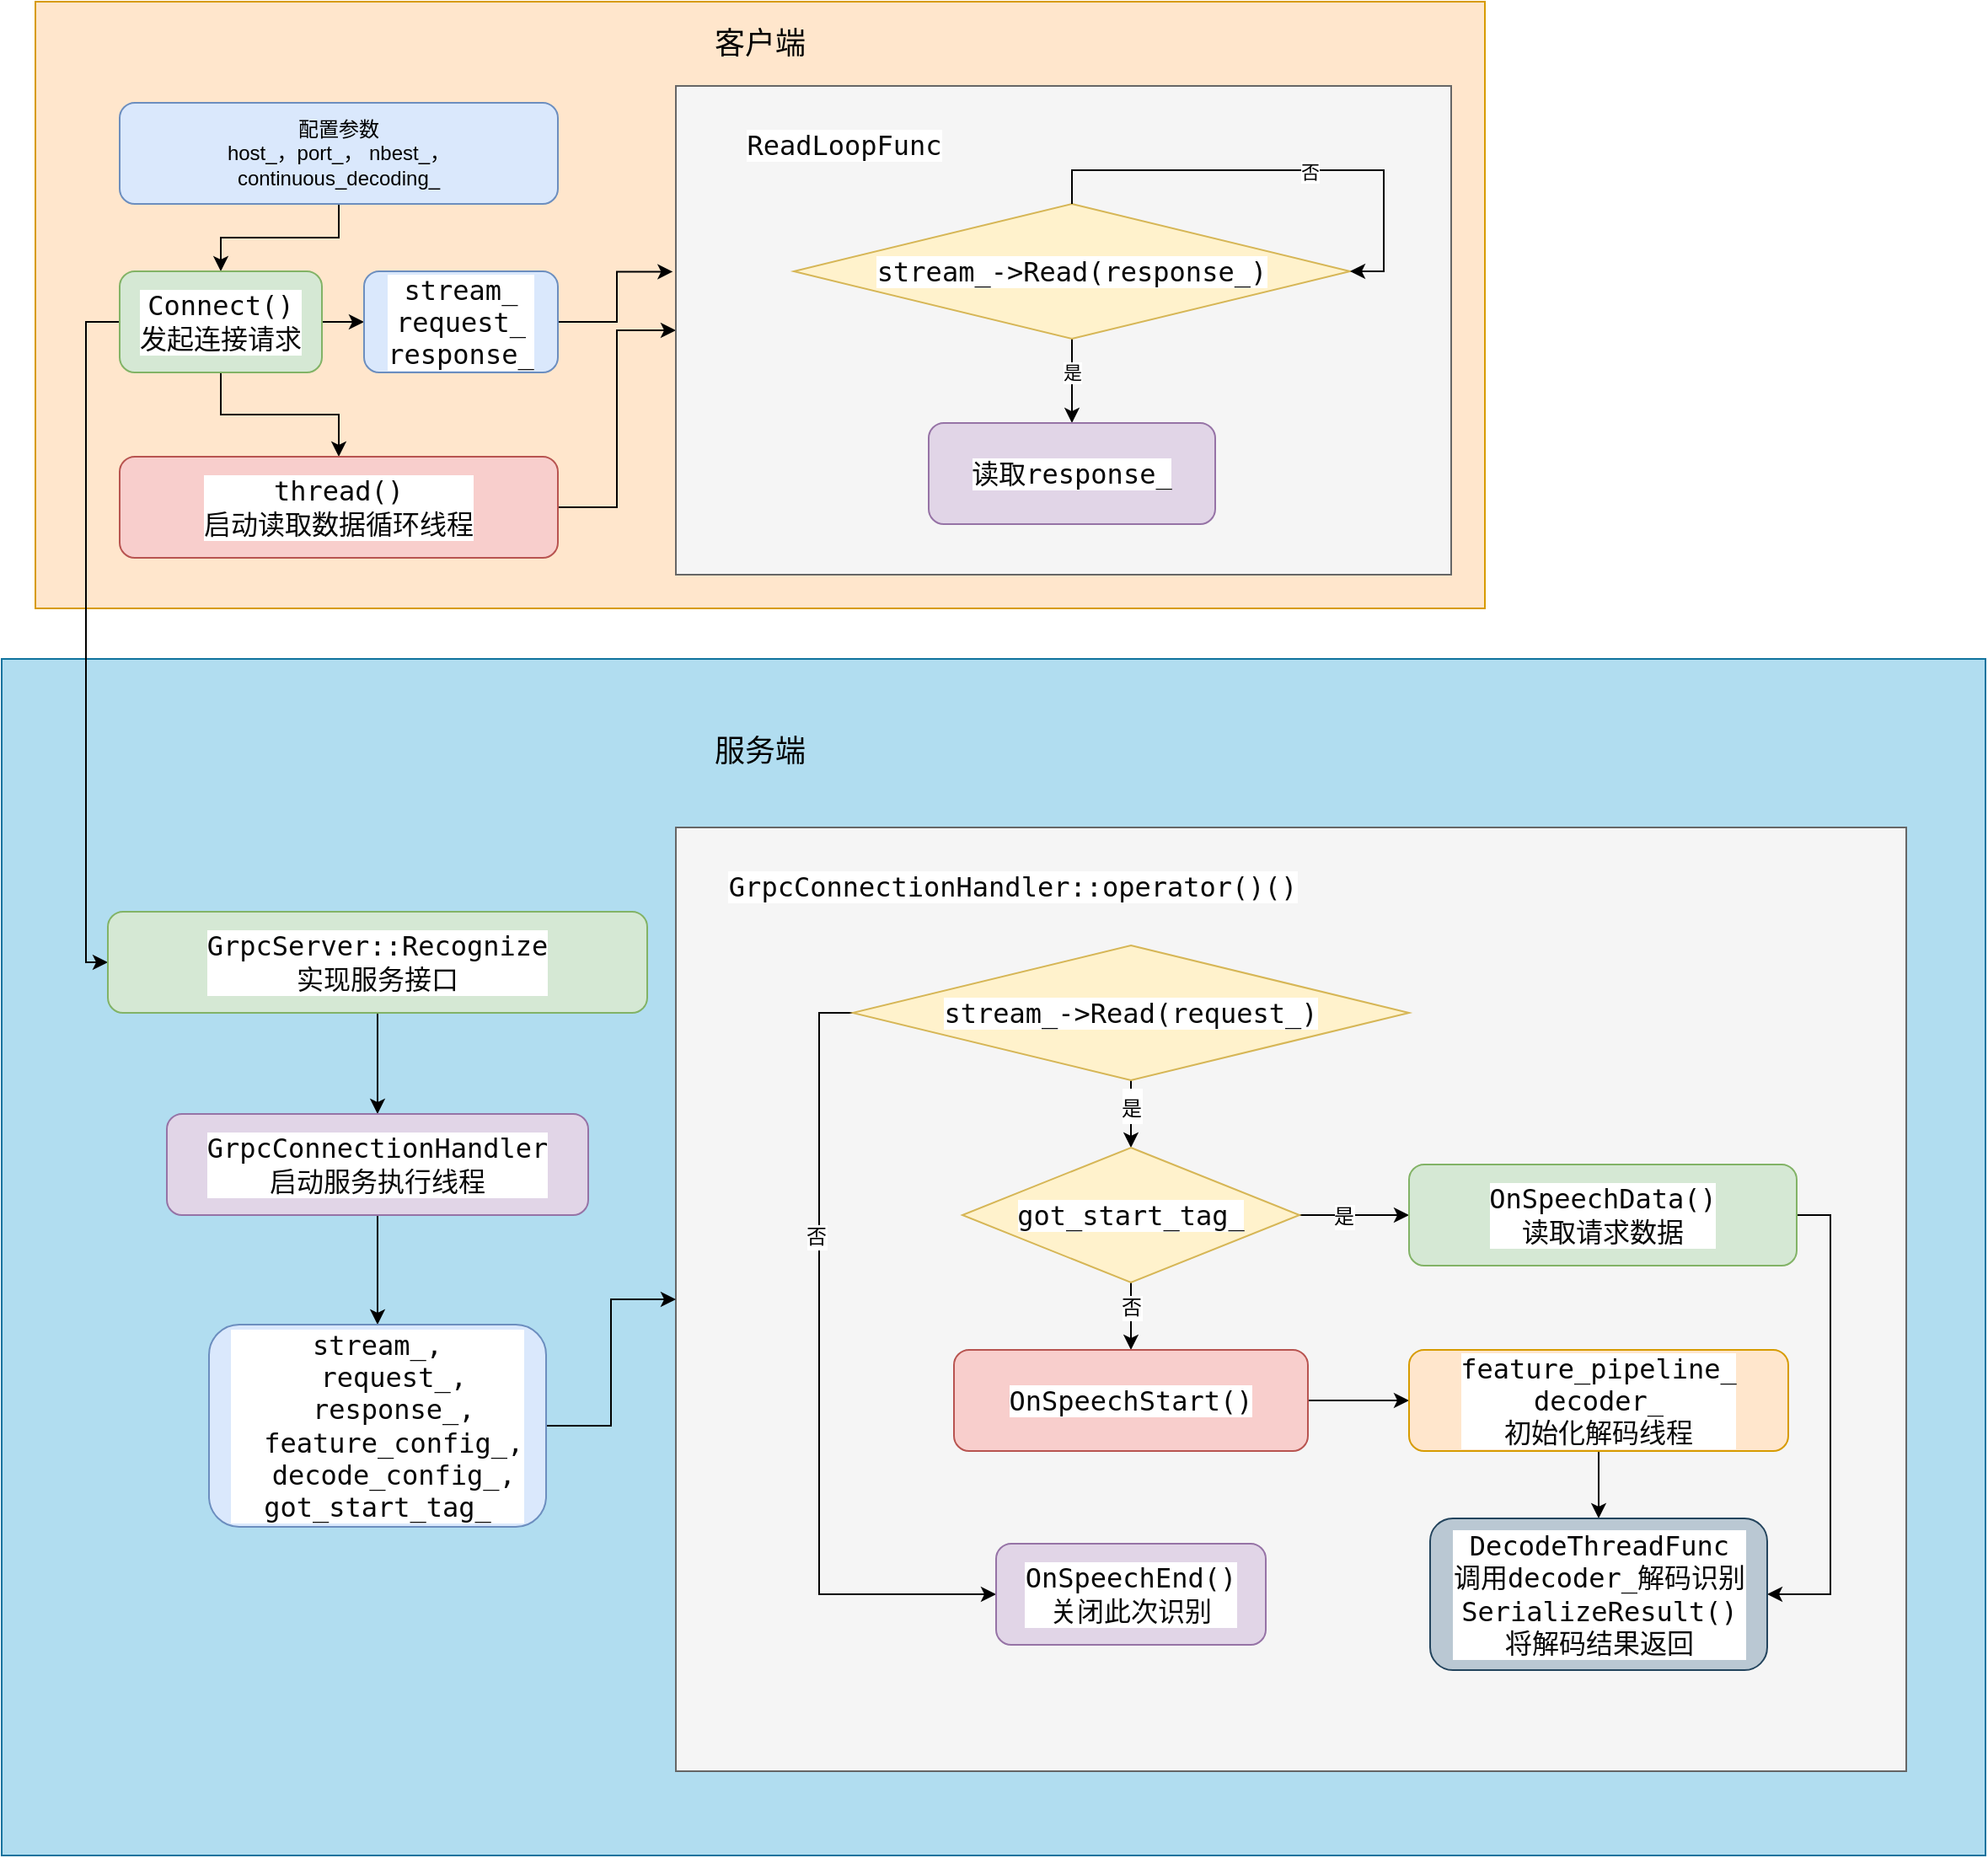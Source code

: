 <mxfile version="20.8.10" type="device"><diagram name="Page-1" id="wCFM4Fo6S6ybxxAMdas3"><mxGraphModel dx="2543" dy="1249" grid="1" gridSize="10" guides="1" tooltips="1" connect="1" arrows="1" fold="1" page="1" pageScale="1" pageWidth="827" pageHeight="1169" math="0" shadow="0"><root><mxCell id="0"/><mxCell id="1" parent="0"/><mxCell id="Rq1f9XTeJaw5Hnj1ytmk-57" value="" style="rounded=0;whiteSpace=wrap;html=1;fontSize=12;fillColor=#b1ddf0;strokeColor=#10739e;" vertex="1" parent="1"><mxGeometry x="30" y="400" width="1177" height="710" as="geometry"/></mxCell><mxCell id="Rq1f9XTeJaw5Hnj1ytmk-22" value="" style="rounded=0;whiteSpace=wrap;html=1;fillColor=#ffe6cc;strokeColor=#d79b00;" vertex="1" parent="1"><mxGeometry x="50" y="10" width="860" height="360" as="geometry"/></mxCell><mxCell id="Rq1f9XTeJaw5Hnj1ytmk-17" style="edgeStyle=orthogonalEdgeStyle;rounded=0;orthogonalLoop=1;jettySize=auto;html=1;entryX=0.5;entryY=0;entryDx=0;entryDy=0;" edge="1" parent="1" source="Rq1f9XTeJaw5Hnj1ytmk-1" target="Rq1f9XTeJaw5Hnj1ytmk-3"><mxGeometry relative="1" as="geometry"/></mxCell><mxCell id="Rq1f9XTeJaw5Hnj1ytmk-1" value="&lt;div&gt;配置参数&lt;/div&gt;&lt;div&gt;host_，port_， nbest_，&lt;/div&gt;&lt;div&gt;continuous_decoding_&lt;br&gt;&lt;/div&gt;" style="rounded=1;whiteSpace=wrap;html=1;fillColor=#dae8fc;strokeColor=#6c8ebf;" vertex="1" parent="1"><mxGeometry x="100" y="70" width="260" height="60" as="geometry"/></mxCell><mxCell id="Rq1f9XTeJaw5Hnj1ytmk-18" style="edgeStyle=orthogonalEdgeStyle;rounded=0;orthogonalLoop=1;jettySize=auto;html=1;exitX=0.5;exitY=1;exitDx=0;exitDy=0;entryX=0.5;entryY=0;entryDx=0;entryDy=0;" edge="1" parent="1" source="Rq1f9XTeJaw5Hnj1ytmk-3" target="Rq1f9XTeJaw5Hnj1ytmk-5"><mxGeometry relative="1" as="geometry"/></mxCell><mxCell id="Rq1f9XTeJaw5Hnj1ytmk-19" style="edgeStyle=orthogonalEdgeStyle;rounded=0;orthogonalLoop=1;jettySize=auto;html=1;exitX=1;exitY=0.5;exitDx=0;exitDy=0;entryX=0;entryY=0.5;entryDx=0;entryDy=0;" edge="1" parent="1" source="Rq1f9XTeJaw5Hnj1ytmk-3" target="Rq1f9XTeJaw5Hnj1ytmk-8"><mxGeometry relative="1" as="geometry"/></mxCell><mxCell id="Rq1f9XTeJaw5Hnj1ytmk-59" style="edgeStyle=orthogonalEdgeStyle;rounded=0;orthogonalLoop=1;jettySize=auto;html=1;exitX=0;exitY=0.5;exitDx=0;exitDy=0;entryX=0;entryY=0.5;entryDx=0;entryDy=0;fontSize=12;" edge="1" parent="1" source="Rq1f9XTeJaw5Hnj1ytmk-3" target="Rq1f9XTeJaw5Hnj1ytmk-24"><mxGeometry relative="1" as="geometry"/></mxCell><mxCell id="Rq1f9XTeJaw5Hnj1ytmk-3" value="&lt;pre style=&quot;background-color:#ffffff;color:#080808;font-family:'JetBrains Mono',monospace;font-size:12.0pt;&quot;&gt;Connect()&lt;br&gt;发起连接请求&lt;br&gt;&lt;/pre&gt;" style="rounded=1;whiteSpace=wrap;html=1;fillColor=#d5e8d4;strokeColor=#82b366;" vertex="1" parent="1"><mxGeometry x="100" y="170" width="120" height="60" as="geometry"/></mxCell><mxCell id="Rq1f9XTeJaw5Hnj1ytmk-21" style="edgeStyle=orthogonalEdgeStyle;rounded=0;orthogonalLoop=1;jettySize=auto;html=1;entryX=0;entryY=0.5;entryDx=0;entryDy=0;" edge="1" parent="1" source="Rq1f9XTeJaw5Hnj1ytmk-5" target="Rq1f9XTeJaw5Hnj1ytmk-7"><mxGeometry relative="1" as="geometry"/></mxCell><mxCell id="Rq1f9XTeJaw5Hnj1ytmk-5" value="&lt;pre style=&quot;background-color:#ffffff;color:#080808;font-family:'JetBrains Mono',monospace;font-size:12.0pt;&quot;&gt;thread()&lt;br&gt;启动读取数据循环线程&lt;br&gt;&lt;/pre&gt;" style="rounded=1;whiteSpace=wrap;html=1;fillColor=#f8cecc;strokeColor=#b85450;" vertex="1" parent="1"><mxGeometry x="100" y="280" width="260" height="60" as="geometry"/></mxCell><mxCell id="Rq1f9XTeJaw5Hnj1ytmk-7" value="" style="rounded=0;whiteSpace=wrap;html=1;align=left;fillColor=#f5f5f5;fontColor=#333333;strokeColor=#666666;" vertex="1" parent="1"><mxGeometry x="430" y="60" width="460" height="290" as="geometry"/></mxCell><mxCell id="Rq1f9XTeJaw5Hnj1ytmk-20" style="edgeStyle=orthogonalEdgeStyle;rounded=0;orthogonalLoop=1;jettySize=auto;html=1;exitX=1;exitY=0.5;exitDx=0;exitDy=0;entryX=-0.004;entryY=0.38;entryDx=0;entryDy=0;entryPerimeter=0;" edge="1" parent="1" source="Rq1f9XTeJaw5Hnj1ytmk-8" target="Rq1f9XTeJaw5Hnj1ytmk-7"><mxGeometry relative="1" as="geometry"/></mxCell><mxCell id="Rq1f9XTeJaw5Hnj1ytmk-8" value="&lt;pre style=&quot;background-color:#ffffff;color:#080808;font-family:'JetBrains Mono',monospace;font-size:12.0pt;&quot;&gt;stream_&lt;br&gt;request_&lt;br&gt;response_&lt;/pre&gt;" style="rounded=1;whiteSpace=wrap;html=1;fillColor=#dae8fc;strokeColor=#6c8ebf;" vertex="1" parent="1"><mxGeometry x="245" y="170" width="115" height="60" as="geometry"/></mxCell><mxCell id="Rq1f9XTeJaw5Hnj1ytmk-14" style="edgeStyle=orthogonalEdgeStyle;rounded=0;orthogonalLoop=1;jettySize=auto;html=1;exitX=0.5;exitY=1;exitDx=0;exitDy=0;" edge="1" parent="1" source="Rq1f9XTeJaw5Hnj1ytmk-9" target="Rq1f9XTeJaw5Hnj1ytmk-13"><mxGeometry relative="1" as="geometry"/></mxCell><mxCell id="Rq1f9XTeJaw5Hnj1ytmk-15" value="是" style="edgeLabel;html=1;align=center;verticalAlign=middle;resizable=0;points=[];" vertex="1" connectable="0" parent="Rq1f9XTeJaw5Hnj1ytmk-14"><mxGeometry x="-0.2" relative="1" as="geometry"><mxPoint as="offset"/></mxGeometry></mxCell><mxCell id="Rq1f9XTeJaw5Hnj1ytmk-9" value="&lt;pre style=&quot;background-color:#ffffff;color:#080808;font-family:'JetBrains Mono',monospace;font-size:12.0pt;&quot;&gt;stream_-&amp;gt;Read(response_)&lt;/pre&gt;" style="rhombus;whiteSpace=wrap;html=1;fillColor=#fff2cc;strokeColor=#d6b656;" vertex="1" parent="1"><mxGeometry x="500" y="130" width="330" height="80" as="geometry"/></mxCell><mxCell id="Rq1f9XTeJaw5Hnj1ytmk-11" style="edgeStyle=orthogonalEdgeStyle;rounded=0;orthogonalLoop=1;jettySize=auto;html=1;entryX=1;entryY=0.5;entryDx=0;entryDy=0;" edge="1" parent="1" source="Rq1f9XTeJaw5Hnj1ytmk-9" target="Rq1f9XTeJaw5Hnj1ytmk-9"><mxGeometry relative="1" as="geometry"/></mxCell><mxCell id="Rq1f9XTeJaw5Hnj1ytmk-12" value="否" style="edgeLabel;html=1;align=center;verticalAlign=middle;resizable=0;points=[];" vertex="1" connectable="0" parent="Rq1f9XTeJaw5Hnj1ytmk-11"><mxGeometry x="0.125" y="-1" relative="1" as="geometry"><mxPoint as="offset"/></mxGeometry></mxCell><mxCell id="Rq1f9XTeJaw5Hnj1ytmk-13" value="&lt;pre style=&quot;background-color:#ffffff;color:#080808;font-family:'JetBrains Mono',monospace;font-size:12.0pt;&quot;&gt;读取response_&lt;/pre&gt;" style="rounded=1;whiteSpace=wrap;html=1;fillColor=#e1d5e7;strokeColor=#9673a6;" vertex="1" parent="1"><mxGeometry x="580" y="260" width="170" height="60" as="geometry"/></mxCell><mxCell id="Rq1f9XTeJaw5Hnj1ytmk-16" value="&lt;pre style=&quot;background-color:#ffffff;color:#080808;font-family:'JetBrains Mono',monospace;font-size:12.0pt;&quot;&gt;ReadLoopFunc&lt;/pre&gt;" style="text;html=1;strokeColor=none;fillColor=none;align=center;verticalAlign=middle;whiteSpace=wrap;rounded=0;" vertex="1" parent="1"><mxGeometry x="500" y="80" width="60" height="30" as="geometry"/></mxCell><mxCell id="Rq1f9XTeJaw5Hnj1ytmk-23" value="&lt;font style=&quot;font-size: 18px;&quot;&gt;客户端&lt;/font&gt;" style="text;html=1;strokeColor=none;fillColor=none;align=center;verticalAlign=middle;whiteSpace=wrap;rounded=0;" vertex="1" parent="1"><mxGeometry x="450" y="20" width="60" height="30" as="geometry"/></mxCell><mxCell id="Rq1f9XTeJaw5Hnj1ytmk-30" style="edgeStyle=orthogonalEdgeStyle;rounded=0;orthogonalLoop=1;jettySize=auto;html=1;exitX=0.5;exitY=1;exitDx=0;exitDy=0;entryX=0.5;entryY=0;entryDx=0;entryDy=0;fontSize=18;" edge="1" parent="1" source="Rq1f9XTeJaw5Hnj1ytmk-24" target="Rq1f9XTeJaw5Hnj1ytmk-25"><mxGeometry relative="1" as="geometry"/></mxCell><mxCell id="Rq1f9XTeJaw5Hnj1ytmk-24" value="&lt;pre style=&quot;background-color:#ffffff;color:#080808;font-family:'JetBrains Mono',monospace;font-size:12.0pt;&quot;&gt;GrpcServer::Recognize&lt;br&gt;实现服务接口&lt;br&gt;&lt;/pre&gt;" style="rounded=1;whiteSpace=wrap;html=1;fontSize=18;fillColor=#d5e8d4;strokeColor=#82b366;" vertex="1" parent="1"><mxGeometry x="93" y="550" width="320" height="60" as="geometry"/></mxCell><mxCell id="Rq1f9XTeJaw5Hnj1ytmk-29" style="edgeStyle=orthogonalEdgeStyle;rounded=0;orthogonalLoop=1;jettySize=auto;html=1;exitX=0.5;exitY=1;exitDx=0;exitDy=0;entryX=0.5;entryY=0;entryDx=0;entryDy=0;fontSize=18;" edge="1" parent="1" source="Rq1f9XTeJaw5Hnj1ytmk-25" target="Rq1f9XTeJaw5Hnj1ytmk-28"><mxGeometry relative="1" as="geometry"/></mxCell><mxCell id="Rq1f9XTeJaw5Hnj1ytmk-25" value="&lt;pre style=&quot;background-color:#ffffff;color:#080808;font-family:'JetBrains Mono',monospace;font-size:12.0pt;&quot;&gt;GrpcConnectionHandler&lt;br&gt;启动服务执行线程&lt;br&gt;&lt;/pre&gt;" style="rounded=1;whiteSpace=wrap;html=1;fontSize=18;fillColor=#e1d5e7;strokeColor=#9673a6;" vertex="1" parent="1"><mxGeometry x="128" y="670" width="250" height="60" as="geometry"/></mxCell><mxCell id="Rq1f9XTeJaw5Hnj1ytmk-27" value="" style="rounded=0;whiteSpace=wrap;html=1;fontSize=18;fillColor=#f5f5f5;fontColor=#333333;strokeColor=#666666;" vertex="1" parent="1"><mxGeometry x="430" y="500" width="730" height="560" as="geometry"/></mxCell><mxCell id="Rq1f9XTeJaw5Hnj1ytmk-55" style="edgeStyle=orthogonalEdgeStyle;rounded=0;orthogonalLoop=1;jettySize=auto;html=1;exitX=1;exitY=0.5;exitDx=0;exitDy=0;entryX=0;entryY=0.5;entryDx=0;entryDy=0;fontSize=12;" edge="1" parent="1" source="Rq1f9XTeJaw5Hnj1ytmk-28" target="Rq1f9XTeJaw5Hnj1ytmk-27"><mxGeometry relative="1" as="geometry"/></mxCell><mxCell id="Rq1f9XTeJaw5Hnj1ytmk-28" value="&lt;pre style=&quot;background-color:#ffffff;color:#080808;font-family:'JetBrains Mono',monospace;font-size:12.0pt;&quot;&gt;stream_,&lt;br&gt;  request_,&lt;br&gt;  response_,&lt;br&gt;  feature_config_,&lt;br&gt;  decode_config_,&lt;br&gt;got_start_tag_&lt;/pre&gt;" style="rounded=1;whiteSpace=wrap;html=1;fontSize=18;fillColor=#dae8fc;strokeColor=#6c8ebf;gradientColor=none;fillStyle=auto;" vertex="1" parent="1"><mxGeometry x="153" y="795" width="200" height="120" as="geometry"/></mxCell><mxCell id="Rq1f9XTeJaw5Hnj1ytmk-35" style="edgeStyle=orthogonalEdgeStyle;rounded=0;orthogonalLoop=1;jettySize=auto;html=1;exitX=0.5;exitY=1;exitDx=0;exitDy=0;entryX=0.5;entryY=0;entryDx=0;entryDy=0;fontSize=18;" edge="1" parent="1" source="Rq1f9XTeJaw5Hnj1ytmk-31" target="Rq1f9XTeJaw5Hnj1ytmk-34"><mxGeometry relative="1" as="geometry"/></mxCell><mxCell id="Rq1f9XTeJaw5Hnj1ytmk-36" value="&lt;font style=&quot;font-size: 12px;&quot;&gt;是&lt;/font&gt;" style="edgeLabel;html=1;align=center;verticalAlign=middle;resizable=0;points=[];fontSize=18;" vertex="1" connectable="0" parent="Rq1f9XTeJaw5Hnj1ytmk-35"><mxGeometry x="-0.277" relative="1" as="geometry"><mxPoint as="offset"/></mxGeometry></mxCell><mxCell id="Rq1f9XTeJaw5Hnj1ytmk-53" style="edgeStyle=orthogonalEdgeStyle;rounded=0;orthogonalLoop=1;jettySize=auto;html=1;exitX=0;exitY=0.5;exitDx=0;exitDy=0;entryX=0;entryY=0.5;entryDx=0;entryDy=0;fontSize=12;" edge="1" parent="1" source="Rq1f9XTeJaw5Hnj1ytmk-31" target="Rq1f9XTeJaw5Hnj1ytmk-49"><mxGeometry relative="1" as="geometry"/></mxCell><mxCell id="Rq1f9XTeJaw5Hnj1ytmk-54" value="否" style="edgeLabel;html=1;align=center;verticalAlign=middle;resizable=0;points=[];fontSize=12;" vertex="1" connectable="0" parent="Rq1f9XTeJaw5Hnj1ytmk-53"><mxGeometry x="-0.348" y="-2" relative="1" as="geometry"><mxPoint as="offset"/></mxGeometry></mxCell><mxCell id="Rq1f9XTeJaw5Hnj1ytmk-31" value="&lt;pre style=&quot;background-color:#ffffff;color:#080808;font-family:'JetBrains Mono',monospace;font-size:12.0pt;&quot;&gt;stream_-&amp;gt;Read(request_)&lt;/pre&gt;" style="rhombus;whiteSpace=wrap;html=1;fillColor=#fff2cc;strokeColor=#d6b656;" vertex="1" parent="1"><mxGeometry x="535" y="570" width="330" height="80" as="geometry"/></mxCell><mxCell id="Rq1f9XTeJaw5Hnj1ytmk-38" style="edgeStyle=orthogonalEdgeStyle;rounded=0;orthogonalLoop=1;jettySize=auto;html=1;exitX=1;exitY=0.5;exitDx=0;exitDy=0;fontSize=12;" edge="1" parent="1" source="Rq1f9XTeJaw5Hnj1ytmk-34" target="Rq1f9XTeJaw5Hnj1ytmk-37"><mxGeometry relative="1" as="geometry"/></mxCell><mxCell id="Rq1f9XTeJaw5Hnj1ytmk-39" value="是" style="edgeLabel;html=1;align=center;verticalAlign=middle;resizable=0;points=[];fontSize=12;" vertex="1" connectable="0" parent="Rq1f9XTeJaw5Hnj1ytmk-38"><mxGeometry x="-0.2" y="-1" relative="1" as="geometry"><mxPoint as="offset"/></mxGeometry></mxCell><mxCell id="Rq1f9XTeJaw5Hnj1ytmk-41" style="edgeStyle=orthogonalEdgeStyle;rounded=0;orthogonalLoop=1;jettySize=auto;html=1;exitX=0.5;exitY=1;exitDx=0;exitDy=0;fontSize=12;" edge="1" parent="1" source="Rq1f9XTeJaw5Hnj1ytmk-34" target="Rq1f9XTeJaw5Hnj1ytmk-40"><mxGeometry relative="1" as="geometry"/></mxCell><mxCell id="Rq1f9XTeJaw5Hnj1ytmk-42" value="否" style="edgeLabel;html=1;align=center;verticalAlign=middle;resizable=0;points=[];fontSize=12;" vertex="1" connectable="0" parent="Rq1f9XTeJaw5Hnj1ytmk-41"><mxGeometry x="-0.245" relative="1" as="geometry"><mxPoint as="offset"/></mxGeometry></mxCell><mxCell id="Rq1f9XTeJaw5Hnj1ytmk-34" value="&lt;pre style=&quot;background-color:#ffffff;color:#080808;font-family:'JetBrains Mono',monospace;font-size:12.0pt;&quot;&gt;got_start_tag_&lt;/pre&gt;" style="rhombus;whiteSpace=wrap;html=1;fontSize=18;fillColor=#fff2cc;strokeColor=#d6b656;" vertex="1" parent="1"><mxGeometry x="600" y="690" width="200" height="80" as="geometry"/></mxCell><mxCell id="Rq1f9XTeJaw5Hnj1ytmk-47" style="edgeStyle=orthogonalEdgeStyle;rounded=0;orthogonalLoop=1;jettySize=auto;html=1;exitX=1;exitY=0.5;exitDx=0;exitDy=0;entryX=1;entryY=0.5;entryDx=0;entryDy=0;fontSize=12;" edge="1" parent="1" source="Rq1f9XTeJaw5Hnj1ytmk-37" target="Rq1f9XTeJaw5Hnj1ytmk-45"><mxGeometry relative="1" as="geometry"/></mxCell><mxCell id="Rq1f9XTeJaw5Hnj1ytmk-37" value="&lt;pre style=&quot;background-color:#ffffff;color:#080808;font-family:'JetBrains Mono',monospace;font-size:12.0pt;&quot;&gt;OnSpeechData()&lt;br&gt;读取请求数据&lt;br&gt;&lt;/pre&gt;" style="rounded=1;whiteSpace=wrap;html=1;fontSize=12;fillColor=#d5e8d4;strokeColor=#82b366;" vertex="1" parent="1"><mxGeometry x="865" y="700" width="230" height="60" as="geometry"/></mxCell><mxCell id="Rq1f9XTeJaw5Hnj1ytmk-44" style="edgeStyle=orthogonalEdgeStyle;rounded=0;orthogonalLoop=1;jettySize=auto;html=1;exitX=1;exitY=0.5;exitDx=0;exitDy=0;entryX=0;entryY=0.5;entryDx=0;entryDy=0;fontSize=12;" edge="1" parent="1" source="Rq1f9XTeJaw5Hnj1ytmk-40" target="Rq1f9XTeJaw5Hnj1ytmk-43"><mxGeometry relative="1" as="geometry"/></mxCell><mxCell id="Rq1f9XTeJaw5Hnj1ytmk-40" value="&lt;pre style=&quot;background-color:#ffffff;color:#080808;font-family:'JetBrains Mono',monospace;font-size:12.0pt;&quot;&gt;OnSpeechStart()&lt;/pre&gt;" style="rounded=1;whiteSpace=wrap;html=1;fontSize=12;fillColor=#f8cecc;strokeColor=#b85450;" vertex="1" parent="1"><mxGeometry x="595" y="810" width="210" height="60" as="geometry"/></mxCell><mxCell id="Rq1f9XTeJaw5Hnj1ytmk-48" style="edgeStyle=orthogonalEdgeStyle;rounded=0;orthogonalLoop=1;jettySize=auto;html=1;exitX=0.5;exitY=1;exitDx=0;exitDy=0;entryX=0.5;entryY=0;entryDx=0;entryDy=0;fontSize=12;" edge="1" parent="1" source="Rq1f9XTeJaw5Hnj1ytmk-43" target="Rq1f9XTeJaw5Hnj1ytmk-45"><mxGeometry relative="1" as="geometry"/></mxCell><mxCell id="Rq1f9XTeJaw5Hnj1ytmk-43" value="&lt;pre style=&quot;background-color:#ffffff;color:#080808;font-family:'JetBrains Mono',monospace;font-size:12.0pt;&quot;&gt;feature_pipeline_&lt;br&gt;decoder_&lt;br&gt;初始化解码线程&lt;br&gt;&lt;/pre&gt;" style="rounded=1;whiteSpace=wrap;html=1;fontSize=12;fillColor=#ffe6cc;strokeColor=#d79b00;" vertex="1" parent="1"><mxGeometry x="865" y="810" width="225" height="60" as="geometry"/></mxCell><mxCell id="Rq1f9XTeJaw5Hnj1ytmk-45" value="&lt;pre style=&quot;background-color:#ffffff;color:#080808;font-family:'JetBrains Mono',monospace;font-size:12.0pt;&quot;&gt;DecodeThreadFunc&lt;br&gt;调用decoder_解码识别&lt;br&gt;SerializeResult()&lt;br&gt;将解码结果返回&lt;br&gt;&lt;/pre&gt;" style="rounded=1;whiteSpace=wrap;html=1;fontSize=12;fillColor=#bac8d3;strokeColor=#23445d;" vertex="1" parent="1"><mxGeometry x="877.5" y="910" width="200" height="90" as="geometry"/></mxCell><mxCell id="Rq1f9XTeJaw5Hnj1ytmk-49" value="&lt;pre style=&quot;background-color:#ffffff;color:#080808;font-family:'JetBrains Mono',monospace;font-size:12.0pt;&quot;&gt;OnSpeechEnd()&lt;br&gt;关闭此次识别&lt;br&gt;&lt;/pre&gt;" style="rounded=1;whiteSpace=wrap;html=1;fontSize=12;fillColor=#e1d5e7;strokeColor=#9673a6;" vertex="1" parent="1"><mxGeometry x="620" y="925" width="160" height="60" as="geometry"/></mxCell><mxCell id="Rq1f9XTeJaw5Hnj1ytmk-60" value="&lt;pre style=&quot;background-color:#ffffff;color:#080808;font-family:'JetBrains Mono',monospace;font-size:12.0pt;&quot;&gt;GrpcConnectionHandler::operator()()&lt;/pre&gt;" style="text;html=1;strokeColor=none;fillColor=none;align=center;verticalAlign=middle;whiteSpace=wrap;rounded=0;fontSize=12;" vertex="1" parent="1"><mxGeometry x="600" y="520" width="60" height="30" as="geometry"/></mxCell><mxCell id="Rq1f9XTeJaw5Hnj1ytmk-61" value="&lt;font style=&quot;font-size: 18px;&quot;&gt;服务端&lt;/font&gt;" style="text;html=1;strokeColor=none;fillColor=none;align=center;verticalAlign=middle;whiteSpace=wrap;rounded=0;" vertex="1" parent="1"><mxGeometry x="450" y="440" width="60" height="30" as="geometry"/></mxCell></root></mxGraphModel></diagram></mxfile>
